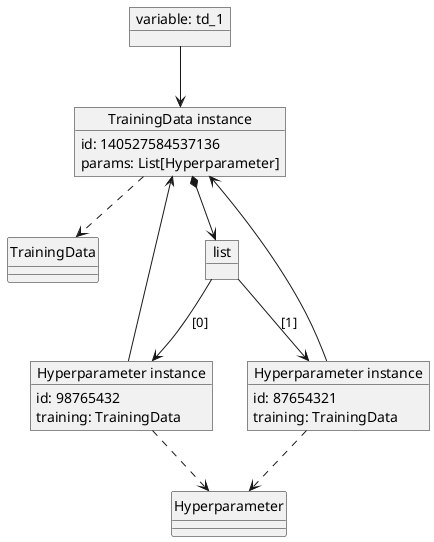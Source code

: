 @startuml
'figure 4: The Hyperparameter Class'
skinparam monochrome true
skinparam handwritten false
hide class circle
skinparam shadowing false

class TrainingData
class Hyperparameter
object "TrainingData instance" as td {
    id: 140527584537136
    params: List[Hyperparameter]
}
object list
object "Hyperparameter instance" as hp_0 {
    id: 98765432
    training: TrainingData
}
object "Hyperparameter instance" as hp_1 {
    id: 87654321
    training: TrainingData
}

td ..> TrainingData
hp_0 ..> Hyperparameter
hp_1 ..> Hyperparameter
td *--> list
list --> hp_0: "[0]"
list --> hp_1: "[1]"
hp_0 --> td
hp_1 --> td
object "variable: td_1" as td_1
td_1 --> td
@enduml
